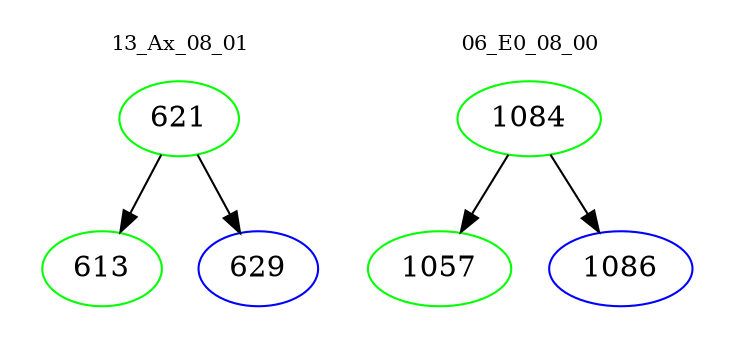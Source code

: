 digraph{
subgraph cluster_0 {
color = white
label = "13_Ax_08_01";
fontsize=10;
T0_621 [label="621", color="green"]
T0_621 -> T0_613 [color="black"]
T0_613 [label="613", color="green"]
T0_621 -> T0_629 [color="black"]
T0_629 [label="629", color="blue"]
}
subgraph cluster_1 {
color = white
label = "06_E0_08_00";
fontsize=10;
T1_1084 [label="1084", color="green"]
T1_1084 -> T1_1057 [color="black"]
T1_1057 [label="1057", color="green"]
T1_1084 -> T1_1086 [color="black"]
T1_1086 [label="1086", color="blue"]
}
}
